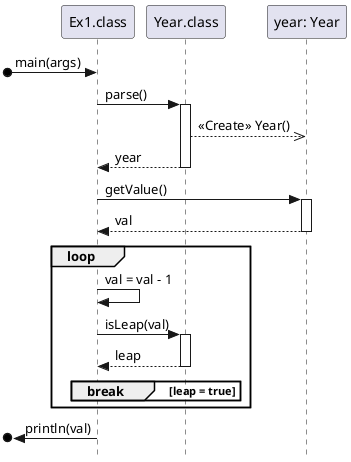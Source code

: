 @startuml

skinparam style strictuml
hide footbox

participant Ex1.class as Ex1
participant Year.class as Year
participant "year: Year" as year

[o-> Ex1 : main(args)
Ex1 -> Year ++ : parse()
Year -->> year : <<Create>> Year()
return year
Ex1 -> year ++ : getValue()
return val
loop
    Ex1->Ex1 : val = val - 1
    Ex1->Year ++ : isLeap(val)
    return leap
break leap = true
end break
end loop
[o<- Ex1 : println(val)
@enduml